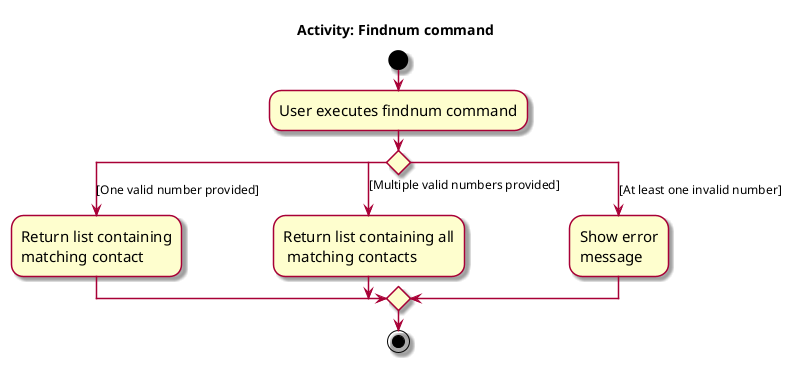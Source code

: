 @startuml
skin rose
skinparam ActivityFontSize 15
skinparam ArrowFontSize 12


title Activity: Findnum command
start
:User executes findnum command;

'Since the beta syntax does not support placing the condition outside the
'diamond we place it as the true branch instead.

switch ()
case ([One valid number provided])
    :Return list containing
    matching contact;
case ([Multiple valid numbers provided])
    :Return list containing all
     matching contacts;
case ([At least one invalid number])
    :Show error
    message;

endswitch
stop
@enduml
